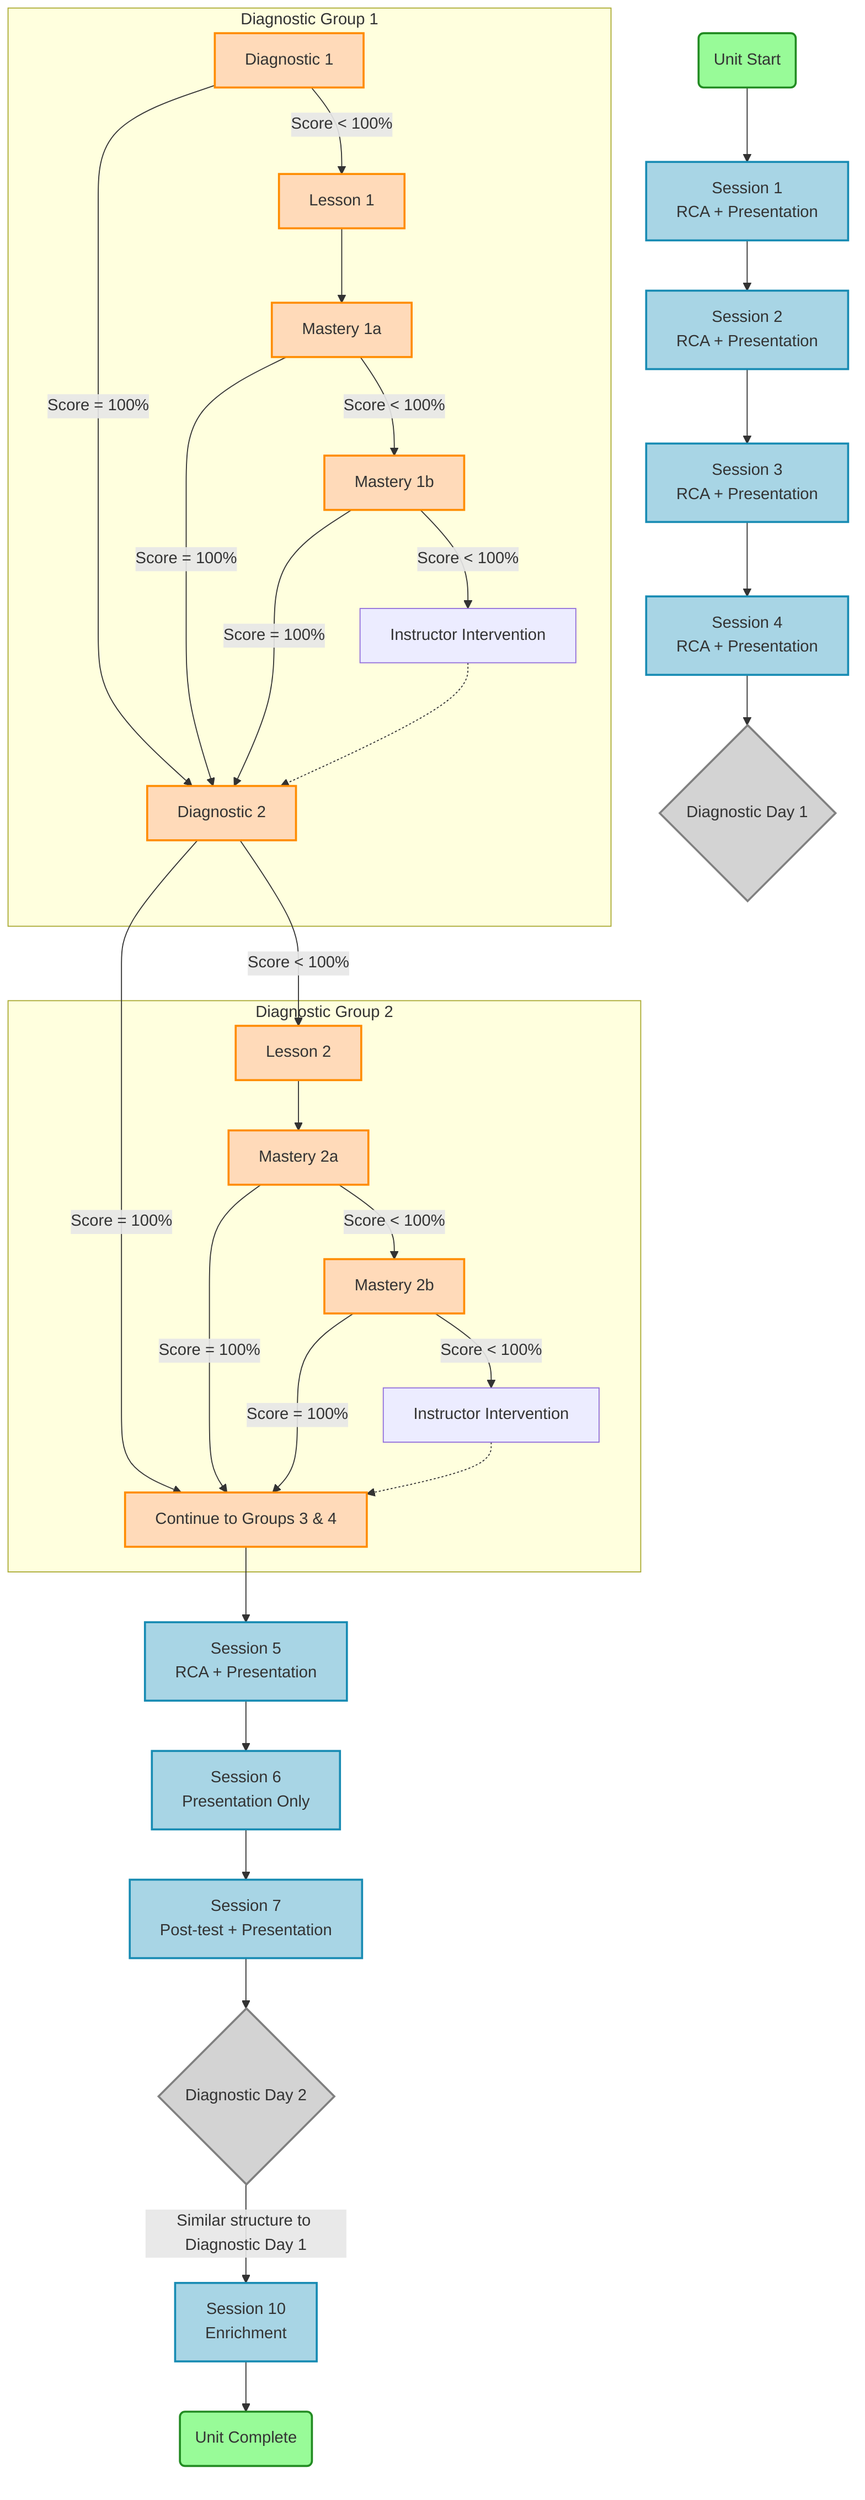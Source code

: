 flowchart TD
    Start(Unit Start) --> S1[Session 1\nRCA + Presentation]
    S1 --> S2[Session 2\nRCA + Presentation]
    S2 --> S3[Session 3\nRCA + Presentation]
    S3 --> S4[Session 4\nRCA + Presentation]
    S4 --> D1{Diagnostic Day 1}
    
    subgraph Group1 [Diagnostic Group 1]
        D1A[Diagnostic 1] --> |Score < 100%| L1[Lesson 1]
        D1A --> |Score = 100%| D2A
        L1 --> M1A[Mastery 1a]
        M1A --> |Score < 100%| M1B[Mastery 1b]
        M1A --> |Score = 100%| D2A
        M1B --> |Score < 100%| Lock1[Instructor Intervention]
        M1B --> |Score = 100%| D2A
    end
    
    subgraph Group2 [Diagnostic Group 2]
        D2A[Diagnostic 2] --> |Score < 100%| L2[Lesson 2]
        D2A --> |Score = 100%| D3A
        L2 --> M2A[Mastery 2a]
        M2A --> |Score < 100%| M2B[Mastery 2b]
        M2A --> |Score = 100%| D3A
        M2B --> |Score < 100%| Lock2[Instructor Intervention]
        M2B --> |Score = 100%| D3A
    end
    
    Lock1 -.-> D2A
    Lock2 -.-> D3A
    
    D3A[Continue to Groups 3 & 4] --> S5[Session 5\nRCA + Presentation]
    
    S5 --> S6[Session 6\nPresentation Only]
    S6 --> S7[Session 7\nPost-test + Presentation]
    S7 --> D2{Diagnostic Day 2}
    D2 --> |Similar structure to Diagnostic Day 1| S10
    S10[Session 10\nEnrichment] --> End(Unit Complete)

    classDef session fill:#a8d5e5,stroke:#178bb3,stroke-width:2px
    classDef diagnostic fill:#ffdab9,stroke:#ff8c00,stroke-width:2px
    classDef decision fill:#d3d3d3,stroke:#808080,stroke-width:2px
    classDef endpoint fill:#98fb98,stroke:#228b22,stroke-width:2px
    
    class S1,S2,S3,S4,S5,S6,S7,S10 session
    class D1A,D2A,D3A,L1,L2,M1A,M1B,M2A,M2B diagnostic
    class D1,D2 decision
    class Start,End endpoint